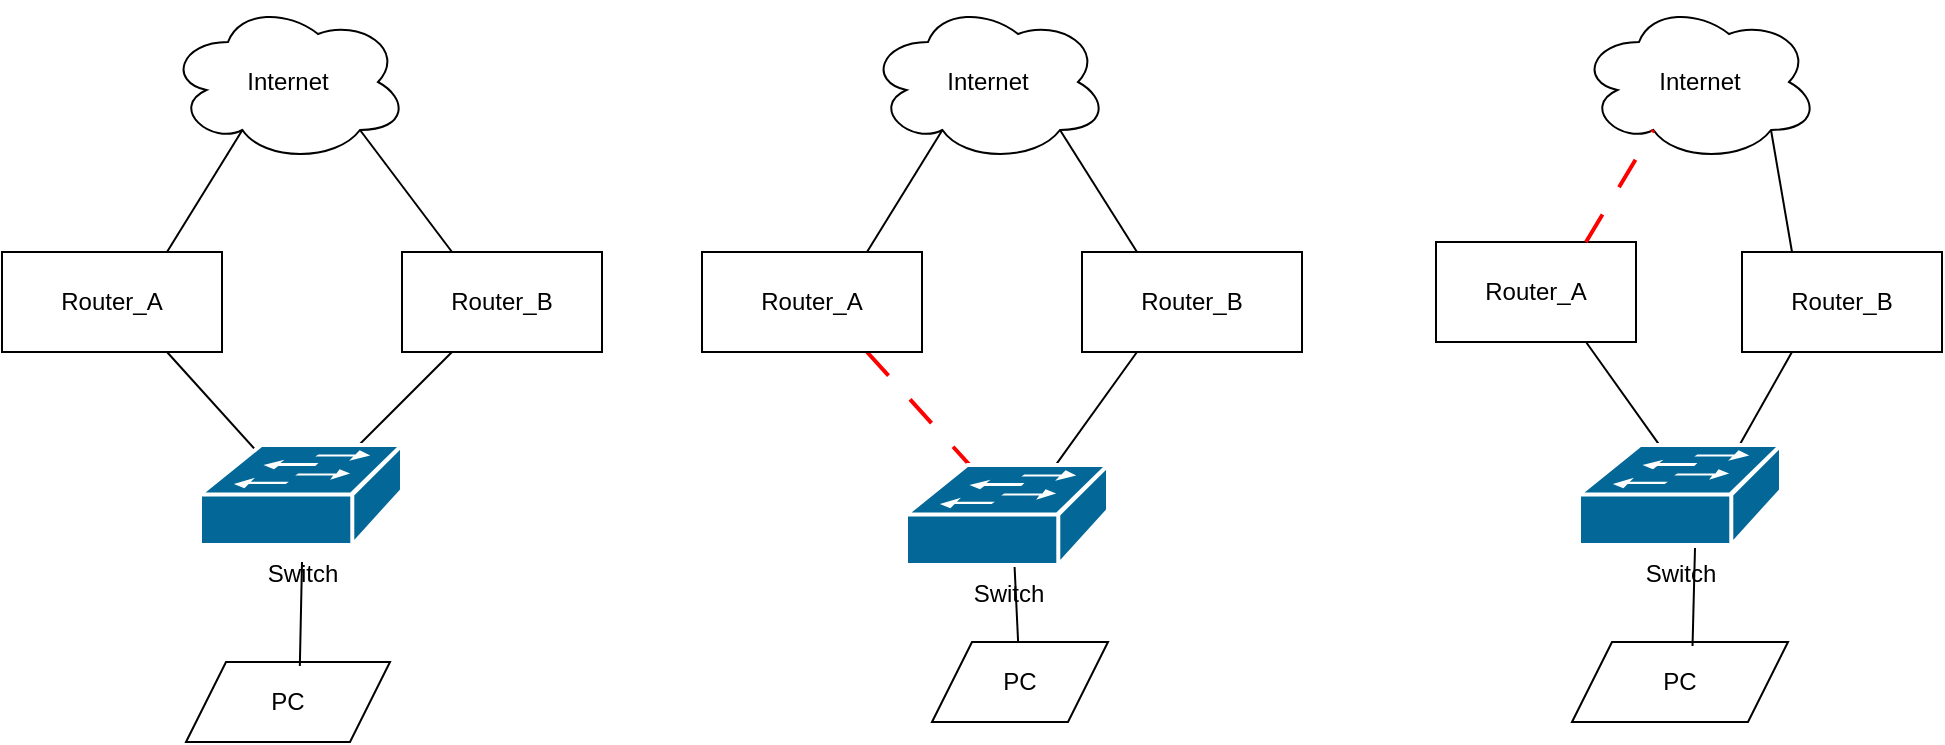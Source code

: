 <mxfile version="26.0.16">
  <diagram name="第 1 页" id="t6cQPksI8nHm3-EN2w7Y">
    <mxGraphModel dx="1044" dy="613" grid="1" gridSize="10" guides="1" tooltips="1" connect="1" arrows="1" fold="1" page="1" pageScale="1" pageWidth="827" pageHeight="1169" math="0" shadow="0">
      <root>
        <mxCell id="0" />
        <mxCell id="1" parent="0" />
        <mxCell id="pT8gLiH-kr4bqjJFzXZJ-6" style="rounded=0;orthogonalLoop=1;jettySize=auto;html=1;exitX=0.25;exitY=1;exitDx=0;exitDy=0;entryX=1;entryY=0;entryDx=0;entryDy=0;endArrow=none;startFill=0;" edge="1" parent="1" source="pT8gLiH-kr4bqjJFzXZJ-1">
          <mxGeometry relative="1" as="geometry">
            <mxPoint x="281.213" y="368.787" as="targetPoint" />
          </mxGeometry>
        </mxCell>
        <mxCell id="pT8gLiH-kr4bqjJFzXZJ-1" value="Router_B" style="rounded=0;whiteSpace=wrap;html=1;" vertex="1" parent="1">
          <mxGeometry x="310" y="265" width="100" height="50" as="geometry" />
        </mxCell>
        <mxCell id="pT8gLiH-kr4bqjJFzXZJ-5" style="rounded=0;orthogonalLoop=1;jettySize=auto;html=1;exitX=0.75;exitY=1;exitDx=0;exitDy=0;endArrow=none;startFill=0;" edge="1" parent="1" source="pT8gLiH-kr4bqjJFzXZJ-2">
          <mxGeometry relative="1" as="geometry">
            <mxPoint x="240.014" y="367.627" as="targetPoint" />
          </mxGeometry>
        </mxCell>
        <mxCell id="pT8gLiH-kr4bqjJFzXZJ-2" value="Router_A" style="rounded=0;whiteSpace=wrap;html=1;" vertex="1" parent="1">
          <mxGeometry x="110" y="265" width="110" height="50" as="geometry" />
        </mxCell>
        <mxCell id="pT8gLiH-kr4bqjJFzXZJ-4" value="PC" style="shape=parallelogram;perimeter=parallelogramPerimeter;whiteSpace=wrap;html=1;fixedSize=1;" vertex="1" parent="1">
          <mxGeometry x="202" y="470" width="102" height="40" as="geometry" />
        </mxCell>
        <mxCell id="pT8gLiH-kr4bqjJFzXZJ-7" style="rounded=0;orthogonalLoop=1;jettySize=auto;html=1;exitX=0.5;exitY=1;exitDx=0;exitDy=0;entryX=0.558;entryY=0.05;entryDx=0;entryDy=0;entryPerimeter=0;endArrow=none;startFill=0;" edge="1" parent="1" target="pT8gLiH-kr4bqjJFzXZJ-4">
          <mxGeometry relative="1" as="geometry">
            <mxPoint x="260" y="420" as="sourcePoint" />
          </mxGeometry>
        </mxCell>
        <mxCell id="pT8gLiH-kr4bqjJFzXZJ-10" style="rounded=0;orthogonalLoop=1;jettySize=auto;html=1;exitX=0.8;exitY=0.8;exitDx=0;exitDy=0;exitPerimeter=0;entryX=0.25;entryY=0;entryDx=0;entryDy=0;endArrow=none;startFill=0;" edge="1" parent="1" source="pT8gLiH-kr4bqjJFzXZJ-8" target="pT8gLiH-kr4bqjJFzXZJ-1">
          <mxGeometry relative="1" as="geometry" />
        </mxCell>
        <mxCell id="pT8gLiH-kr4bqjJFzXZJ-8" value="Internet" style="ellipse;shape=cloud;whiteSpace=wrap;html=1;" vertex="1" parent="1">
          <mxGeometry x="193" y="140" width="120" height="80" as="geometry" />
        </mxCell>
        <mxCell id="pT8gLiH-kr4bqjJFzXZJ-9" style="rounded=0;orthogonalLoop=1;jettySize=auto;html=1;exitX=0.75;exitY=0;exitDx=0;exitDy=0;entryX=0.31;entryY=0.8;entryDx=0;entryDy=0;entryPerimeter=0;endArrow=none;startFill=0;" edge="1" parent="1" source="pT8gLiH-kr4bqjJFzXZJ-2" target="pT8gLiH-kr4bqjJFzXZJ-8">
          <mxGeometry relative="1" as="geometry" />
        </mxCell>
        <mxCell id="pT8gLiH-kr4bqjJFzXZJ-11" style="rounded=0;orthogonalLoop=1;jettySize=auto;html=1;exitX=0.25;exitY=1;exitDx=0;exitDy=0;entryX=1;entryY=0;entryDx=0;entryDy=0;endArrow=none;startFill=0;" edge="1" parent="1" source="pT8gLiH-kr4bqjJFzXZJ-12">
          <mxGeometry relative="1" as="geometry">
            <mxPoint x="632.678" y="377.322" as="targetPoint" />
          </mxGeometry>
        </mxCell>
        <mxCell id="pT8gLiH-kr4bqjJFzXZJ-12" value="Router_B" style="rounded=0;whiteSpace=wrap;html=1;" vertex="1" parent="1">
          <mxGeometry x="650" y="265" width="110" height="50" as="geometry" />
        </mxCell>
        <mxCell id="pT8gLiH-kr4bqjJFzXZJ-13" style="rounded=0;orthogonalLoop=1;jettySize=auto;html=1;exitX=0.75;exitY=1;exitDx=0;exitDy=0;endArrow=none;startFill=0;dashed=1;dashPattern=8 8;strokeColor=#FF0000;fontStyle=0;strokeWidth=2;" edge="1" parent="1" source="pT8gLiH-kr4bqjJFzXZJ-14">
          <mxGeometry relative="1" as="geometry">
            <mxPoint x="598.276" y="376.418" as="targetPoint" />
          </mxGeometry>
        </mxCell>
        <mxCell id="pT8gLiH-kr4bqjJFzXZJ-14" value="Router_A" style="rounded=0;whiteSpace=wrap;html=1;" vertex="1" parent="1">
          <mxGeometry x="460" y="265" width="110" height="50" as="geometry" />
        </mxCell>
        <mxCell id="pT8gLiH-kr4bqjJFzXZJ-31" value="" style="rounded=0;orthogonalLoop=1;jettySize=auto;html=1;endArrow=none;startFill=0;" edge="1" parent="1" source="pT8gLiH-kr4bqjJFzXZJ-16">
          <mxGeometry relative="1" as="geometry">
            <mxPoint x="616.175" y="419.972" as="targetPoint" />
          </mxGeometry>
        </mxCell>
        <mxCell id="pT8gLiH-kr4bqjJFzXZJ-16" value="PC" style="shape=parallelogram;perimeter=parallelogramPerimeter;whiteSpace=wrap;html=1;fixedSize=1;" vertex="1" parent="1">
          <mxGeometry x="575" y="460" width="88" height="40" as="geometry" />
        </mxCell>
        <mxCell id="pT8gLiH-kr4bqjJFzXZJ-18" style="rounded=0;orthogonalLoop=1;jettySize=auto;html=1;exitX=0.8;exitY=0.8;exitDx=0;exitDy=0;exitPerimeter=0;entryX=0.25;entryY=0;entryDx=0;entryDy=0;endArrow=none;startFill=0;" edge="1" parent="1" source="pT8gLiH-kr4bqjJFzXZJ-19" target="pT8gLiH-kr4bqjJFzXZJ-12">
          <mxGeometry relative="1" as="geometry" />
        </mxCell>
        <mxCell id="pT8gLiH-kr4bqjJFzXZJ-19" value="Internet" style="ellipse;shape=cloud;whiteSpace=wrap;html=1;" vertex="1" parent="1">
          <mxGeometry x="543" y="140" width="120" height="80" as="geometry" />
        </mxCell>
        <mxCell id="pT8gLiH-kr4bqjJFzXZJ-20" style="rounded=0;orthogonalLoop=1;jettySize=auto;html=1;exitX=0.75;exitY=0;exitDx=0;exitDy=0;entryX=0.31;entryY=0.8;entryDx=0;entryDy=0;entryPerimeter=0;endArrow=none;startFill=0;" edge="1" parent="1" source="pT8gLiH-kr4bqjJFzXZJ-14" target="pT8gLiH-kr4bqjJFzXZJ-19">
          <mxGeometry relative="1" as="geometry" />
        </mxCell>
        <mxCell id="pT8gLiH-kr4bqjJFzXZJ-21" style="rounded=0;orthogonalLoop=1;jettySize=auto;html=1;exitX=0.25;exitY=1;exitDx=0;exitDy=0;entryX=1;entryY=0;entryDx=0;entryDy=0;endArrow=none;startFill=0;" edge="1" parent="1" source="pT8gLiH-kr4bqjJFzXZJ-22">
          <mxGeometry relative="1" as="geometry">
            <mxPoint x="975.238" y="367.762" as="targetPoint" />
          </mxGeometry>
        </mxCell>
        <mxCell id="pT8gLiH-kr4bqjJFzXZJ-22" value="Router_B" style="rounded=0;whiteSpace=wrap;html=1;" vertex="1" parent="1">
          <mxGeometry x="980" y="265" width="100" height="50" as="geometry" />
        </mxCell>
        <mxCell id="pT8gLiH-kr4bqjJFzXZJ-23" style="rounded=0;orthogonalLoop=1;jettySize=auto;html=1;exitX=0.75;exitY=1;exitDx=0;exitDy=0;endArrow=none;startFill=0;" edge="1" parent="1" source="pT8gLiH-kr4bqjJFzXZJ-24">
          <mxGeometry relative="1" as="geometry">
            <mxPoint x="941.151" y="364.898" as="targetPoint" />
          </mxGeometry>
        </mxCell>
        <mxCell id="pT8gLiH-kr4bqjJFzXZJ-24" value="Router_A" style="rounded=0;whiteSpace=wrap;html=1;" vertex="1" parent="1">
          <mxGeometry x="827" y="260" width="100" height="50" as="geometry" />
        </mxCell>
        <mxCell id="pT8gLiH-kr4bqjJFzXZJ-26" value="PC" style="shape=parallelogram;perimeter=parallelogramPerimeter;whiteSpace=wrap;html=1;fixedSize=1;" vertex="1" parent="1">
          <mxGeometry x="895" y="460" width="108" height="40" as="geometry" />
        </mxCell>
        <mxCell id="pT8gLiH-kr4bqjJFzXZJ-27" style="rounded=0;orthogonalLoop=1;jettySize=auto;html=1;exitX=0.5;exitY=1;exitDx=0;exitDy=0;entryX=0.558;entryY=0.05;entryDx=0;entryDy=0;entryPerimeter=0;endArrow=none;startFill=0;" edge="1" parent="1" target="pT8gLiH-kr4bqjJFzXZJ-26">
          <mxGeometry relative="1" as="geometry">
            <mxPoint x="956.5" y="413" as="sourcePoint" />
          </mxGeometry>
        </mxCell>
        <mxCell id="pT8gLiH-kr4bqjJFzXZJ-28" style="rounded=0;orthogonalLoop=1;jettySize=auto;html=1;exitX=0.8;exitY=0.8;exitDx=0;exitDy=0;exitPerimeter=0;entryX=0.25;entryY=0;entryDx=0;entryDy=0;endArrow=none;startFill=0;" edge="1" parent="1" source="pT8gLiH-kr4bqjJFzXZJ-29" target="pT8gLiH-kr4bqjJFzXZJ-22">
          <mxGeometry relative="1" as="geometry" />
        </mxCell>
        <mxCell id="pT8gLiH-kr4bqjJFzXZJ-29" value="Internet" style="ellipse;shape=cloud;whiteSpace=wrap;html=1;" vertex="1" parent="1">
          <mxGeometry x="898.5" y="140" width="120" height="80" as="geometry" />
        </mxCell>
        <mxCell id="pT8gLiH-kr4bqjJFzXZJ-30" style="rounded=0;orthogonalLoop=1;jettySize=auto;html=1;exitX=0.75;exitY=0;exitDx=0;exitDy=0;entryX=0.31;entryY=0.8;entryDx=0;entryDy=0;entryPerimeter=0;endArrow=none;startFill=0;dashed=1;dashPattern=8 8;strokeColor=#FF0000;strokeWidth=2;" edge="1" parent="1" source="pT8gLiH-kr4bqjJFzXZJ-24" target="pT8gLiH-kr4bqjJFzXZJ-29">
          <mxGeometry relative="1" as="geometry" />
        </mxCell>
        <mxCell id="pT8gLiH-kr4bqjJFzXZJ-33" value="Switch" style="shape=mxgraph.cisco.switches.workgroup_switch;sketch=0;html=1;pointerEvents=1;dashed=0;fillColor=#036897;strokeColor=#ffffff;strokeWidth=2;verticalLabelPosition=bottom;verticalAlign=top;align=center;outlineConnect=0;" vertex="1" parent="1">
          <mxGeometry x="209" y="361.5" width="101" height="50" as="geometry" />
        </mxCell>
        <mxCell id="pT8gLiH-kr4bqjJFzXZJ-34" value="Switch" style="shape=mxgraph.cisco.switches.workgroup_switch;sketch=0;html=1;pointerEvents=1;dashed=0;fillColor=#036897;strokeColor=#ffffff;strokeWidth=2;verticalLabelPosition=bottom;verticalAlign=top;align=center;outlineConnect=0;" vertex="1" parent="1">
          <mxGeometry x="562" y="371.5" width="101" height="50" as="geometry" />
        </mxCell>
        <mxCell id="pT8gLiH-kr4bqjJFzXZJ-35" value="Switch" style="shape=mxgraph.cisco.switches.workgroup_switch;sketch=0;html=1;pointerEvents=1;dashed=0;fillColor=#036897;strokeColor=#ffffff;strokeWidth=2;verticalLabelPosition=bottom;verticalAlign=top;align=center;outlineConnect=0;" vertex="1" parent="1">
          <mxGeometry x="898.5" y="361.5" width="101" height="50" as="geometry" />
        </mxCell>
      </root>
    </mxGraphModel>
  </diagram>
</mxfile>
